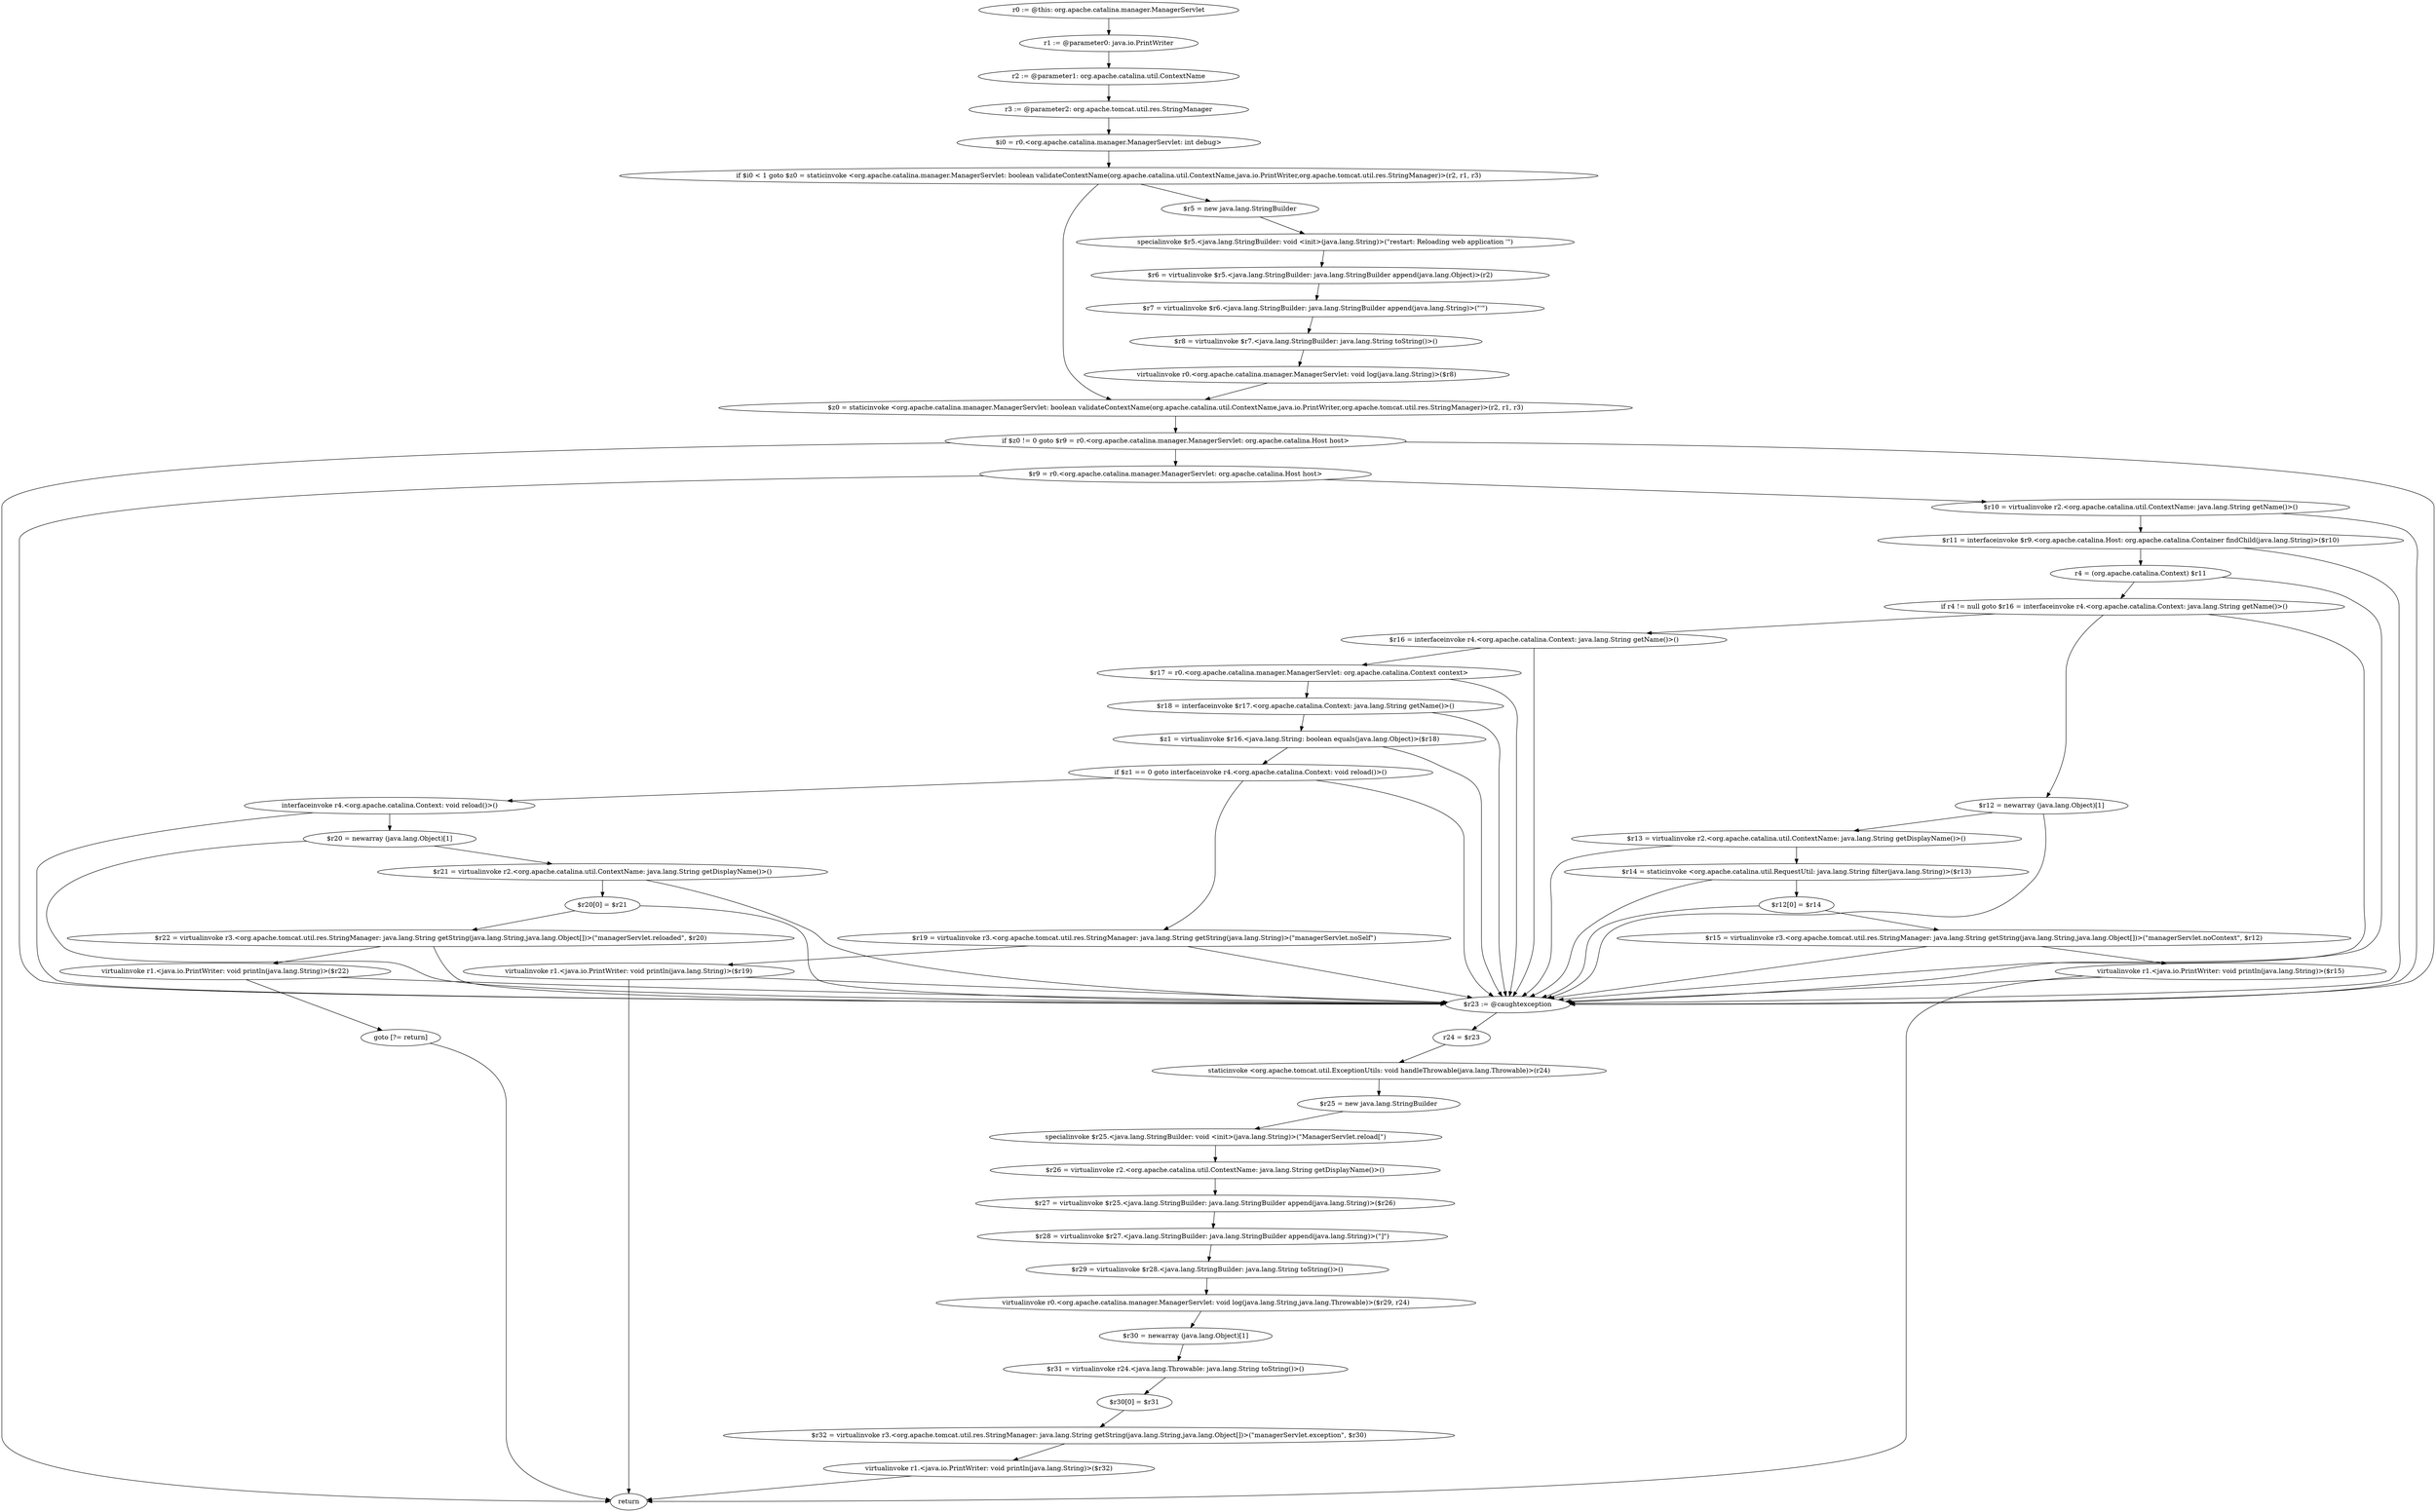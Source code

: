 digraph "call-graph" {
    "r0 := @this: org.apache.catalina.manager.ManagerServlet"
    "r1 := @parameter0: java.io.PrintWriter"
    "r0 := @this: org.apache.catalina.manager.ManagerServlet"->"r1 := @parameter0: java.io.PrintWriter";
    "r2 := @parameter1: org.apache.catalina.util.ContextName"
    "r1 := @parameter0: java.io.PrintWriter"->"r2 := @parameter1: org.apache.catalina.util.ContextName";
    "r3 := @parameter2: org.apache.tomcat.util.res.StringManager"
    "r2 := @parameter1: org.apache.catalina.util.ContextName"->"r3 := @parameter2: org.apache.tomcat.util.res.StringManager";
    "$i0 = r0.<org.apache.catalina.manager.ManagerServlet: int debug>"
    "r3 := @parameter2: org.apache.tomcat.util.res.StringManager"->"$i0 = r0.<org.apache.catalina.manager.ManagerServlet: int debug>";
    "if $i0 < 1 goto $z0 = staticinvoke <org.apache.catalina.manager.ManagerServlet: boolean validateContextName(org.apache.catalina.util.ContextName,java.io.PrintWriter,org.apache.tomcat.util.res.StringManager)>(r2, r1, r3)"
    "$i0 = r0.<org.apache.catalina.manager.ManagerServlet: int debug>"->"if $i0 < 1 goto $z0 = staticinvoke <org.apache.catalina.manager.ManagerServlet: boolean validateContextName(org.apache.catalina.util.ContextName,java.io.PrintWriter,org.apache.tomcat.util.res.StringManager)>(r2, r1, r3)";
    "$r5 = new java.lang.StringBuilder"
    "if $i0 < 1 goto $z0 = staticinvoke <org.apache.catalina.manager.ManagerServlet: boolean validateContextName(org.apache.catalina.util.ContextName,java.io.PrintWriter,org.apache.tomcat.util.res.StringManager)>(r2, r1, r3)"->"$r5 = new java.lang.StringBuilder";
    "$z0 = staticinvoke <org.apache.catalina.manager.ManagerServlet: boolean validateContextName(org.apache.catalina.util.ContextName,java.io.PrintWriter,org.apache.tomcat.util.res.StringManager)>(r2, r1, r3)"
    "if $i0 < 1 goto $z0 = staticinvoke <org.apache.catalina.manager.ManagerServlet: boolean validateContextName(org.apache.catalina.util.ContextName,java.io.PrintWriter,org.apache.tomcat.util.res.StringManager)>(r2, r1, r3)"->"$z0 = staticinvoke <org.apache.catalina.manager.ManagerServlet: boolean validateContextName(org.apache.catalina.util.ContextName,java.io.PrintWriter,org.apache.tomcat.util.res.StringManager)>(r2, r1, r3)";
    "specialinvoke $r5.<java.lang.StringBuilder: void <init>(java.lang.String)>(\"restart: Reloading web application \'\")"
    "$r5 = new java.lang.StringBuilder"->"specialinvoke $r5.<java.lang.StringBuilder: void <init>(java.lang.String)>(\"restart: Reloading web application \'\")";
    "$r6 = virtualinvoke $r5.<java.lang.StringBuilder: java.lang.StringBuilder append(java.lang.Object)>(r2)"
    "specialinvoke $r5.<java.lang.StringBuilder: void <init>(java.lang.String)>(\"restart: Reloading web application \'\")"->"$r6 = virtualinvoke $r5.<java.lang.StringBuilder: java.lang.StringBuilder append(java.lang.Object)>(r2)";
    "$r7 = virtualinvoke $r6.<java.lang.StringBuilder: java.lang.StringBuilder append(java.lang.String)>(\"\'\")"
    "$r6 = virtualinvoke $r5.<java.lang.StringBuilder: java.lang.StringBuilder append(java.lang.Object)>(r2)"->"$r7 = virtualinvoke $r6.<java.lang.StringBuilder: java.lang.StringBuilder append(java.lang.String)>(\"\'\")";
    "$r8 = virtualinvoke $r7.<java.lang.StringBuilder: java.lang.String toString()>()"
    "$r7 = virtualinvoke $r6.<java.lang.StringBuilder: java.lang.StringBuilder append(java.lang.String)>(\"\'\")"->"$r8 = virtualinvoke $r7.<java.lang.StringBuilder: java.lang.String toString()>()";
    "virtualinvoke r0.<org.apache.catalina.manager.ManagerServlet: void log(java.lang.String)>($r8)"
    "$r8 = virtualinvoke $r7.<java.lang.StringBuilder: java.lang.String toString()>()"->"virtualinvoke r0.<org.apache.catalina.manager.ManagerServlet: void log(java.lang.String)>($r8)";
    "virtualinvoke r0.<org.apache.catalina.manager.ManagerServlet: void log(java.lang.String)>($r8)"->"$z0 = staticinvoke <org.apache.catalina.manager.ManagerServlet: boolean validateContextName(org.apache.catalina.util.ContextName,java.io.PrintWriter,org.apache.tomcat.util.res.StringManager)>(r2, r1, r3)";
    "if $z0 != 0 goto $r9 = r0.<org.apache.catalina.manager.ManagerServlet: org.apache.catalina.Host host>"
    "$z0 = staticinvoke <org.apache.catalina.manager.ManagerServlet: boolean validateContextName(org.apache.catalina.util.ContextName,java.io.PrintWriter,org.apache.tomcat.util.res.StringManager)>(r2, r1, r3)"->"if $z0 != 0 goto $r9 = r0.<org.apache.catalina.manager.ManagerServlet: org.apache.catalina.Host host>";
    "return"
    "if $z0 != 0 goto $r9 = r0.<org.apache.catalina.manager.ManagerServlet: org.apache.catalina.Host host>"->"return";
    "$r9 = r0.<org.apache.catalina.manager.ManagerServlet: org.apache.catalina.Host host>"
    "if $z0 != 0 goto $r9 = r0.<org.apache.catalina.manager.ManagerServlet: org.apache.catalina.Host host>"->"$r9 = r0.<org.apache.catalina.manager.ManagerServlet: org.apache.catalina.Host host>";
    "$r23 := @caughtexception"
    "if $z0 != 0 goto $r9 = r0.<org.apache.catalina.manager.ManagerServlet: org.apache.catalina.Host host>"->"$r23 := @caughtexception";
    "$r10 = virtualinvoke r2.<org.apache.catalina.util.ContextName: java.lang.String getName()>()"
    "$r9 = r0.<org.apache.catalina.manager.ManagerServlet: org.apache.catalina.Host host>"->"$r10 = virtualinvoke r2.<org.apache.catalina.util.ContextName: java.lang.String getName()>()";
    "$r9 = r0.<org.apache.catalina.manager.ManagerServlet: org.apache.catalina.Host host>"->"$r23 := @caughtexception";
    "$r11 = interfaceinvoke $r9.<org.apache.catalina.Host: org.apache.catalina.Container findChild(java.lang.String)>($r10)"
    "$r10 = virtualinvoke r2.<org.apache.catalina.util.ContextName: java.lang.String getName()>()"->"$r11 = interfaceinvoke $r9.<org.apache.catalina.Host: org.apache.catalina.Container findChild(java.lang.String)>($r10)";
    "$r10 = virtualinvoke r2.<org.apache.catalina.util.ContextName: java.lang.String getName()>()"->"$r23 := @caughtexception";
    "r4 = (org.apache.catalina.Context) $r11"
    "$r11 = interfaceinvoke $r9.<org.apache.catalina.Host: org.apache.catalina.Container findChild(java.lang.String)>($r10)"->"r4 = (org.apache.catalina.Context) $r11";
    "$r11 = interfaceinvoke $r9.<org.apache.catalina.Host: org.apache.catalina.Container findChild(java.lang.String)>($r10)"->"$r23 := @caughtexception";
    "if r4 != null goto $r16 = interfaceinvoke r4.<org.apache.catalina.Context: java.lang.String getName()>()"
    "r4 = (org.apache.catalina.Context) $r11"->"if r4 != null goto $r16 = interfaceinvoke r4.<org.apache.catalina.Context: java.lang.String getName()>()";
    "r4 = (org.apache.catalina.Context) $r11"->"$r23 := @caughtexception";
    "$r12 = newarray (java.lang.Object)[1]"
    "if r4 != null goto $r16 = interfaceinvoke r4.<org.apache.catalina.Context: java.lang.String getName()>()"->"$r12 = newarray (java.lang.Object)[1]";
    "$r16 = interfaceinvoke r4.<org.apache.catalina.Context: java.lang.String getName()>()"
    "if r4 != null goto $r16 = interfaceinvoke r4.<org.apache.catalina.Context: java.lang.String getName()>()"->"$r16 = interfaceinvoke r4.<org.apache.catalina.Context: java.lang.String getName()>()";
    "if r4 != null goto $r16 = interfaceinvoke r4.<org.apache.catalina.Context: java.lang.String getName()>()"->"$r23 := @caughtexception";
    "$r13 = virtualinvoke r2.<org.apache.catalina.util.ContextName: java.lang.String getDisplayName()>()"
    "$r12 = newarray (java.lang.Object)[1]"->"$r13 = virtualinvoke r2.<org.apache.catalina.util.ContextName: java.lang.String getDisplayName()>()";
    "$r12 = newarray (java.lang.Object)[1]"->"$r23 := @caughtexception";
    "$r14 = staticinvoke <org.apache.catalina.util.RequestUtil: java.lang.String filter(java.lang.String)>($r13)"
    "$r13 = virtualinvoke r2.<org.apache.catalina.util.ContextName: java.lang.String getDisplayName()>()"->"$r14 = staticinvoke <org.apache.catalina.util.RequestUtil: java.lang.String filter(java.lang.String)>($r13)";
    "$r13 = virtualinvoke r2.<org.apache.catalina.util.ContextName: java.lang.String getDisplayName()>()"->"$r23 := @caughtexception";
    "$r12[0] = $r14"
    "$r14 = staticinvoke <org.apache.catalina.util.RequestUtil: java.lang.String filter(java.lang.String)>($r13)"->"$r12[0] = $r14";
    "$r14 = staticinvoke <org.apache.catalina.util.RequestUtil: java.lang.String filter(java.lang.String)>($r13)"->"$r23 := @caughtexception";
    "$r15 = virtualinvoke r3.<org.apache.tomcat.util.res.StringManager: java.lang.String getString(java.lang.String,java.lang.Object[])>(\"managerServlet.noContext\", $r12)"
    "$r12[0] = $r14"->"$r15 = virtualinvoke r3.<org.apache.tomcat.util.res.StringManager: java.lang.String getString(java.lang.String,java.lang.Object[])>(\"managerServlet.noContext\", $r12)";
    "$r12[0] = $r14"->"$r23 := @caughtexception";
    "virtualinvoke r1.<java.io.PrintWriter: void println(java.lang.String)>($r15)"
    "$r15 = virtualinvoke r3.<org.apache.tomcat.util.res.StringManager: java.lang.String getString(java.lang.String,java.lang.Object[])>(\"managerServlet.noContext\", $r12)"->"virtualinvoke r1.<java.io.PrintWriter: void println(java.lang.String)>($r15)";
    "$r15 = virtualinvoke r3.<org.apache.tomcat.util.res.StringManager: java.lang.String getString(java.lang.String,java.lang.Object[])>(\"managerServlet.noContext\", $r12)"->"$r23 := @caughtexception";
    "virtualinvoke r1.<java.io.PrintWriter: void println(java.lang.String)>($r15)"->"return";
    "virtualinvoke r1.<java.io.PrintWriter: void println(java.lang.String)>($r15)"->"$r23 := @caughtexception";
    "$r17 = r0.<org.apache.catalina.manager.ManagerServlet: org.apache.catalina.Context context>"
    "$r16 = interfaceinvoke r4.<org.apache.catalina.Context: java.lang.String getName()>()"->"$r17 = r0.<org.apache.catalina.manager.ManagerServlet: org.apache.catalina.Context context>";
    "$r16 = interfaceinvoke r4.<org.apache.catalina.Context: java.lang.String getName()>()"->"$r23 := @caughtexception";
    "$r18 = interfaceinvoke $r17.<org.apache.catalina.Context: java.lang.String getName()>()"
    "$r17 = r0.<org.apache.catalina.manager.ManagerServlet: org.apache.catalina.Context context>"->"$r18 = interfaceinvoke $r17.<org.apache.catalina.Context: java.lang.String getName()>()";
    "$r17 = r0.<org.apache.catalina.manager.ManagerServlet: org.apache.catalina.Context context>"->"$r23 := @caughtexception";
    "$z1 = virtualinvoke $r16.<java.lang.String: boolean equals(java.lang.Object)>($r18)"
    "$r18 = interfaceinvoke $r17.<org.apache.catalina.Context: java.lang.String getName()>()"->"$z1 = virtualinvoke $r16.<java.lang.String: boolean equals(java.lang.Object)>($r18)";
    "$r18 = interfaceinvoke $r17.<org.apache.catalina.Context: java.lang.String getName()>()"->"$r23 := @caughtexception";
    "if $z1 == 0 goto interfaceinvoke r4.<org.apache.catalina.Context: void reload()>()"
    "$z1 = virtualinvoke $r16.<java.lang.String: boolean equals(java.lang.Object)>($r18)"->"if $z1 == 0 goto interfaceinvoke r4.<org.apache.catalina.Context: void reload()>()";
    "$z1 = virtualinvoke $r16.<java.lang.String: boolean equals(java.lang.Object)>($r18)"->"$r23 := @caughtexception";
    "$r19 = virtualinvoke r3.<org.apache.tomcat.util.res.StringManager: java.lang.String getString(java.lang.String)>(\"managerServlet.noSelf\")"
    "if $z1 == 0 goto interfaceinvoke r4.<org.apache.catalina.Context: void reload()>()"->"$r19 = virtualinvoke r3.<org.apache.tomcat.util.res.StringManager: java.lang.String getString(java.lang.String)>(\"managerServlet.noSelf\")";
    "interfaceinvoke r4.<org.apache.catalina.Context: void reload()>()"
    "if $z1 == 0 goto interfaceinvoke r4.<org.apache.catalina.Context: void reload()>()"->"interfaceinvoke r4.<org.apache.catalina.Context: void reload()>()";
    "if $z1 == 0 goto interfaceinvoke r4.<org.apache.catalina.Context: void reload()>()"->"$r23 := @caughtexception";
    "virtualinvoke r1.<java.io.PrintWriter: void println(java.lang.String)>($r19)"
    "$r19 = virtualinvoke r3.<org.apache.tomcat.util.res.StringManager: java.lang.String getString(java.lang.String)>(\"managerServlet.noSelf\")"->"virtualinvoke r1.<java.io.PrintWriter: void println(java.lang.String)>($r19)";
    "$r19 = virtualinvoke r3.<org.apache.tomcat.util.res.StringManager: java.lang.String getString(java.lang.String)>(\"managerServlet.noSelf\")"->"$r23 := @caughtexception";
    "virtualinvoke r1.<java.io.PrintWriter: void println(java.lang.String)>($r19)"->"return";
    "virtualinvoke r1.<java.io.PrintWriter: void println(java.lang.String)>($r19)"->"$r23 := @caughtexception";
    "$r20 = newarray (java.lang.Object)[1]"
    "interfaceinvoke r4.<org.apache.catalina.Context: void reload()>()"->"$r20 = newarray (java.lang.Object)[1]";
    "interfaceinvoke r4.<org.apache.catalina.Context: void reload()>()"->"$r23 := @caughtexception";
    "$r21 = virtualinvoke r2.<org.apache.catalina.util.ContextName: java.lang.String getDisplayName()>()"
    "$r20 = newarray (java.lang.Object)[1]"->"$r21 = virtualinvoke r2.<org.apache.catalina.util.ContextName: java.lang.String getDisplayName()>()";
    "$r20 = newarray (java.lang.Object)[1]"->"$r23 := @caughtexception";
    "$r20[0] = $r21"
    "$r21 = virtualinvoke r2.<org.apache.catalina.util.ContextName: java.lang.String getDisplayName()>()"->"$r20[0] = $r21";
    "$r21 = virtualinvoke r2.<org.apache.catalina.util.ContextName: java.lang.String getDisplayName()>()"->"$r23 := @caughtexception";
    "$r22 = virtualinvoke r3.<org.apache.tomcat.util.res.StringManager: java.lang.String getString(java.lang.String,java.lang.Object[])>(\"managerServlet.reloaded\", $r20)"
    "$r20[0] = $r21"->"$r22 = virtualinvoke r3.<org.apache.tomcat.util.res.StringManager: java.lang.String getString(java.lang.String,java.lang.Object[])>(\"managerServlet.reloaded\", $r20)";
    "$r20[0] = $r21"->"$r23 := @caughtexception";
    "virtualinvoke r1.<java.io.PrintWriter: void println(java.lang.String)>($r22)"
    "$r22 = virtualinvoke r3.<org.apache.tomcat.util.res.StringManager: java.lang.String getString(java.lang.String,java.lang.Object[])>(\"managerServlet.reloaded\", $r20)"->"virtualinvoke r1.<java.io.PrintWriter: void println(java.lang.String)>($r22)";
    "$r22 = virtualinvoke r3.<org.apache.tomcat.util.res.StringManager: java.lang.String getString(java.lang.String,java.lang.Object[])>(\"managerServlet.reloaded\", $r20)"->"$r23 := @caughtexception";
    "goto [?= return]"
    "virtualinvoke r1.<java.io.PrintWriter: void println(java.lang.String)>($r22)"->"goto [?= return]";
    "virtualinvoke r1.<java.io.PrintWriter: void println(java.lang.String)>($r22)"->"$r23 := @caughtexception";
    "goto [?= return]"->"return";
    "r24 = $r23"
    "$r23 := @caughtexception"->"r24 = $r23";
    "staticinvoke <org.apache.tomcat.util.ExceptionUtils: void handleThrowable(java.lang.Throwable)>(r24)"
    "r24 = $r23"->"staticinvoke <org.apache.tomcat.util.ExceptionUtils: void handleThrowable(java.lang.Throwable)>(r24)";
    "$r25 = new java.lang.StringBuilder"
    "staticinvoke <org.apache.tomcat.util.ExceptionUtils: void handleThrowable(java.lang.Throwable)>(r24)"->"$r25 = new java.lang.StringBuilder";
    "specialinvoke $r25.<java.lang.StringBuilder: void <init>(java.lang.String)>(\"ManagerServlet.reload[\")"
    "$r25 = new java.lang.StringBuilder"->"specialinvoke $r25.<java.lang.StringBuilder: void <init>(java.lang.String)>(\"ManagerServlet.reload[\")";
    "$r26 = virtualinvoke r2.<org.apache.catalina.util.ContextName: java.lang.String getDisplayName()>()"
    "specialinvoke $r25.<java.lang.StringBuilder: void <init>(java.lang.String)>(\"ManagerServlet.reload[\")"->"$r26 = virtualinvoke r2.<org.apache.catalina.util.ContextName: java.lang.String getDisplayName()>()";
    "$r27 = virtualinvoke $r25.<java.lang.StringBuilder: java.lang.StringBuilder append(java.lang.String)>($r26)"
    "$r26 = virtualinvoke r2.<org.apache.catalina.util.ContextName: java.lang.String getDisplayName()>()"->"$r27 = virtualinvoke $r25.<java.lang.StringBuilder: java.lang.StringBuilder append(java.lang.String)>($r26)";
    "$r28 = virtualinvoke $r27.<java.lang.StringBuilder: java.lang.StringBuilder append(java.lang.String)>(\"]\")"
    "$r27 = virtualinvoke $r25.<java.lang.StringBuilder: java.lang.StringBuilder append(java.lang.String)>($r26)"->"$r28 = virtualinvoke $r27.<java.lang.StringBuilder: java.lang.StringBuilder append(java.lang.String)>(\"]\")";
    "$r29 = virtualinvoke $r28.<java.lang.StringBuilder: java.lang.String toString()>()"
    "$r28 = virtualinvoke $r27.<java.lang.StringBuilder: java.lang.StringBuilder append(java.lang.String)>(\"]\")"->"$r29 = virtualinvoke $r28.<java.lang.StringBuilder: java.lang.String toString()>()";
    "virtualinvoke r0.<org.apache.catalina.manager.ManagerServlet: void log(java.lang.String,java.lang.Throwable)>($r29, r24)"
    "$r29 = virtualinvoke $r28.<java.lang.StringBuilder: java.lang.String toString()>()"->"virtualinvoke r0.<org.apache.catalina.manager.ManagerServlet: void log(java.lang.String,java.lang.Throwable)>($r29, r24)";
    "$r30 = newarray (java.lang.Object)[1]"
    "virtualinvoke r0.<org.apache.catalina.manager.ManagerServlet: void log(java.lang.String,java.lang.Throwable)>($r29, r24)"->"$r30 = newarray (java.lang.Object)[1]";
    "$r31 = virtualinvoke r24.<java.lang.Throwable: java.lang.String toString()>()"
    "$r30 = newarray (java.lang.Object)[1]"->"$r31 = virtualinvoke r24.<java.lang.Throwable: java.lang.String toString()>()";
    "$r30[0] = $r31"
    "$r31 = virtualinvoke r24.<java.lang.Throwable: java.lang.String toString()>()"->"$r30[0] = $r31";
    "$r32 = virtualinvoke r3.<org.apache.tomcat.util.res.StringManager: java.lang.String getString(java.lang.String,java.lang.Object[])>(\"managerServlet.exception\", $r30)"
    "$r30[0] = $r31"->"$r32 = virtualinvoke r3.<org.apache.tomcat.util.res.StringManager: java.lang.String getString(java.lang.String,java.lang.Object[])>(\"managerServlet.exception\", $r30)";
    "virtualinvoke r1.<java.io.PrintWriter: void println(java.lang.String)>($r32)"
    "$r32 = virtualinvoke r3.<org.apache.tomcat.util.res.StringManager: java.lang.String getString(java.lang.String,java.lang.Object[])>(\"managerServlet.exception\", $r30)"->"virtualinvoke r1.<java.io.PrintWriter: void println(java.lang.String)>($r32)";
    "virtualinvoke r1.<java.io.PrintWriter: void println(java.lang.String)>($r32)"->"return";
}
